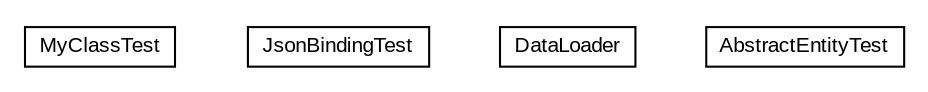 #!/usr/local/bin/dot
#
# Class diagram 
# Generated by UMLGraph version R5_6-24-gf6e263 (http://www.umlgraph.org/)
#

digraph G {
	edge [fontname="arial",fontsize=10,labelfontname="arial",labelfontsize=10];
	node [fontname="arial",fontsize=10,shape=plaintext];
	nodesep=0.25;
	ranksep=0.5;
	// net.trajano.doxdb.sample.test.MyClassTest
	c0 [label=<<table title="net.trajano.doxdb.sample.test.MyClassTest" border="0" cellborder="1" cellspacing="0" cellpadding="2" port="p" href="./MyClassTest.html">
		<tr><td><table border="0" cellspacing="0" cellpadding="1">
<tr><td align="center" balign="center"> MyClassTest </td></tr>
		</table></td></tr>
		</table>>, URL="./MyClassTest.html", fontname="arial", fontcolor="black", fontsize=10.0];
	// net.trajano.doxdb.sample.test.JsonBindingTest
	c1 [label=<<table title="net.trajano.doxdb.sample.test.JsonBindingTest" border="0" cellborder="1" cellspacing="0" cellpadding="2" port="p" href="./JsonBindingTest.html">
		<tr><td><table border="0" cellspacing="0" cellpadding="1">
<tr><td align="center" balign="center"> JsonBindingTest </td></tr>
		</table></td></tr>
		</table>>, URL="./JsonBindingTest.html", fontname="arial", fontcolor="black", fontsize=10.0];
	// net.trajano.doxdb.sample.test.DataLoader
	c2 [label=<<table title="net.trajano.doxdb.sample.test.DataLoader" border="0" cellborder="1" cellspacing="0" cellpadding="2" port="p" href="./DataLoader.html">
		<tr><td><table border="0" cellspacing="0" cellpadding="1">
<tr><td align="center" balign="center"> DataLoader </td></tr>
		</table></td></tr>
		</table>>, URL="./DataLoader.html", fontname="arial", fontcolor="black", fontsize=10.0];
	// net.trajano.doxdb.sample.test.AbstractEntityTest
	c3 [label=<<table title="net.trajano.doxdb.sample.test.AbstractEntityTest" border="0" cellborder="1" cellspacing="0" cellpadding="2" port="p" href="./AbstractEntityTest.html">
		<tr><td><table border="0" cellspacing="0" cellpadding="1">
<tr><td align="center" balign="center"> AbstractEntityTest </td></tr>
		</table></td></tr>
		</table>>, URL="./AbstractEntityTest.html", fontname="arial", fontcolor="black", fontsize=10.0];
}

